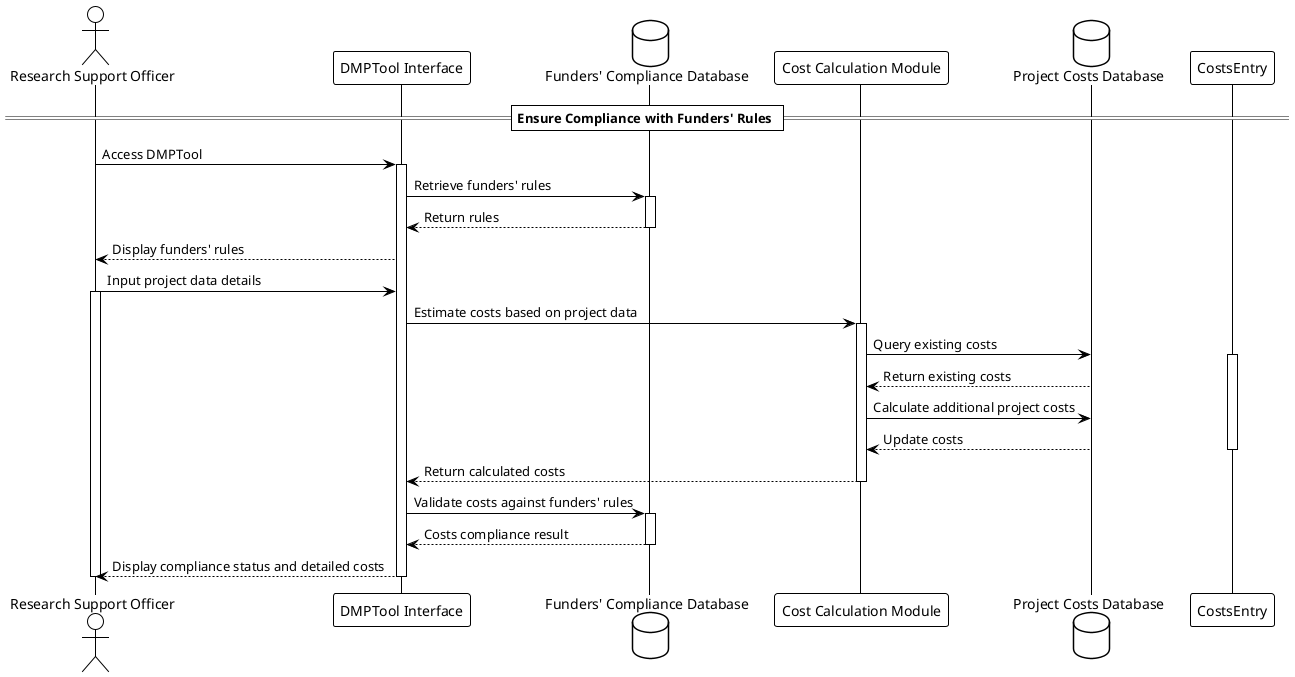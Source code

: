@startuml
!theme plain

actor "Research Support Officer" as officer
participant "DMPTool Interface" as DMPTool
database "Funders' Compliance Database" as ComplianceDB
participant "Cost Calculation Module" as CostModule
database "Project Costs Database" as CostsDB

== Ensure Compliance with Funders' Rules ==

officer -> DMPTool : Access DMPTool
activate DMPTool

DMPTool -> ComplianceDB : Retrieve funders' rules
activate ComplianceDB
ComplianceDB --> DMPTool : Return rules
deactivate ComplianceDB

DMPTool --> officer : Display funders' rules
officer -> DMPTool : Input project data details
activate officer

DMPTool -> CostModule : Estimate costs based on project data
activate CostModule
CostModule -> CostsDB : Query existing costs
activate CostsEntry
 
CostsDB --> CostModule : Return existing costs
CostModule -> CostsDB : Calculate additional project costs
CostsDB --> CostModule : Update costs
deactivate CostsEntry

CostModule --> DMPTool : Return calculated costs
deactivate CostModule

DMPTool -> ComplianceDB : Validate costs against funders' rules
activate ComplianceDB
ComplianceDB --> DMPTool : Costs compliance result
deactivate ComplianceDB

DMPTool --> officer : Display compliance status and detailed costs
deactivate DMPTool
deactivate officer

@enduml